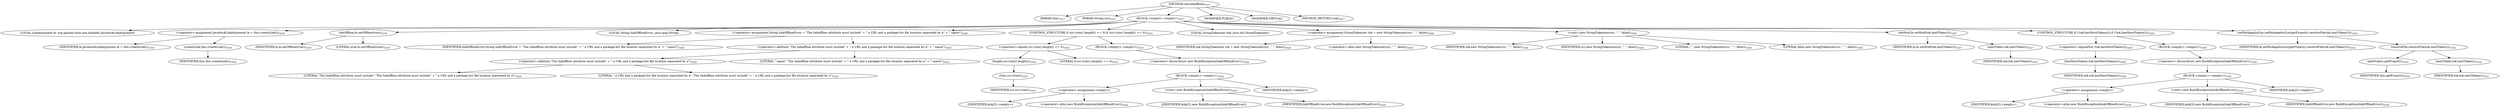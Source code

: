 digraph "setLinkoffline" {  
"1895" [label = <(METHOD,setLinkoffline)<SUB>1017</SUB>> ]
"205" [label = <(PARAM,this)<SUB>1017</SUB>> ]
"1896" [label = <(PARAM,String src)<SUB>1017</SUB>> ]
"1897" [label = <(BLOCK,&lt;empty&gt;,&lt;empty&gt;)<SUB>1017</SUB>> ]
"1898" [label = <(LOCAL,LinkArgument le: org.apache.tools.ant.taskdefs.Javadoc$LinkArgument)> ]
"1899" [label = <(&lt;operator&gt;.assignment,Javadoc$LinkArgument le = this.createLink())<SUB>1018</SUB>> ]
"1900" [label = <(IDENTIFIER,le,Javadoc$LinkArgument le = this.createLink())<SUB>1018</SUB>> ]
"1901" [label = <(createLink,this.createLink())<SUB>1018</SUB>> ]
"204" [label = <(IDENTIFIER,this,this.createLink())<SUB>1018</SUB>> ]
"1902" [label = <(setOffline,le.setOffline(true))<SUB>1019</SUB>> ]
"1903" [label = <(IDENTIFIER,le,le.setOffline(true))<SUB>1019</SUB>> ]
"1904" [label = <(LITERAL,true,le.setOffline(true))<SUB>1019</SUB>> ]
"1905" [label = <(LOCAL,String linkOfflineError: java.lang.String)> ]
"1906" [label = <(&lt;operator&gt;.assignment,String linkOfflineError = &quot;The linkoffline attribute must include&quot; + &quot; a URL and a package-list file location separated by a&quot; + &quot; space&quot;)<SUB>1020</SUB>> ]
"1907" [label = <(IDENTIFIER,linkOfflineError,String linkOfflineError = &quot;The linkoffline attribute must include&quot; + &quot; a URL and a package-list file location separated by a&quot; + &quot; space&quot;)<SUB>1020</SUB>> ]
"1908" [label = <(&lt;operator&gt;.addition,&quot;The linkoffline attribute must include&quot; + &quot; a URL and a package-list file location separated by a&quot; + &quot; space&quot;)<SUB>1020</SUB>> ]
"1909" [label = <(&lt;operator&gt;.addition,&quot;The linkoffline attribute must include&quot; + &quot; a URL and a package-list file location separated by a&quot;)<SUB>1020</SUB>> ]
"1910" [label = <(LITERAL,&quot;The linkoffline attribute must include&quot;,&quot;The linkoffline attribute must include&quot; + &quot; a URL and a package-list file location separated by a&quot;)<SUB>1020</SUB>> ]
"1911" [label = <(LITERAL,&quot; a URL and a package-list file location separated by a&quot;,&quot;The linkoffline attribute must include&quot; + &quot; a URL and a package-list file location separated by a&quot;)<SUB>1021</SUB>> ]
"1912" [label = <(LITERAL,&quot; space&quot;,&quot;The linkoffline attribute must include&quot; + &quot; a URL and a package-list file location separated by a&quot; + &quot; space&quot;)<SUB>1022</SUB>> ]
"1913" [label = <(CONTROL_STRUCTURE,if (src.trim().length() == 0),if (src.trim().length() == 0))<SUB>1023</SUB>> ]
"1914" [label = <(&lt;operator&gt;.equals,src.trim().length() == 0)<SUB>1023</SUB>> ]
"1915" [label = <(length,src.trim().length())<SUB>1023</SUB>> ]
"1916" [label = <(trim,src.trim())<SUB>1023</SUB>> ]
"1917" [label = <(IDENTIFIER,src,src.trim())<SUB>1023</SUB>> ]
"1918" [label = <(LITERAL,0,src.trim().length() == 0)<SUB>1023</SUB>> ]
"1919" [label = <(BLOCK,&lt;empty&gt;,&lt;empty&gt;)<SUB>1023</SUB>> ]
"1920" [label = <(&lt;operator&gt;.throw,throw new BuildException(linkOfflineError);)<SUB>1024</SUB>> ]
"1921" [label = <(BLOCK,&lt;empty&gt;,&lt;empty&gt;)<SUB>1024</SUB>> ]
"1922" [label = <(&lt;operator&gt;.assignment,&lt;empty&gt;)> ]
"1923" [label = <(IDENTIFIER,$obj31,&lt;empty&gt;)> ]
"1924" [label = <(&lt;operator&gt;.alloc,new BuildException(linkOfflineError))<SUB>1024</SUB>> ]
"1925" [label = <(&lt;init&gt;,new BuildException(linkOfflineError))<SUB>1024</SUB>> ]
"1926" [label = <(IDENTIFIER,$obj31,new BuildException(linkOfflineError))> ]
"1927" [label = <(IDENTIFIER,linkOfflineError,new BuildException(linkOfflineError))<SUB>1024</SUB>> ]
"1928" [label = <(IDENTIFIER,$obj31,&lt;empty&gt;)> ]
"207" [label = <(LOCAL,StringTokenizer tok: java.util.StringTokenizer)> ]
"1929" [label = <(&lt;operator&gt;.assignment,StringTokenizer tok = new StringTokenizer(src, &quot; &quot;, false))<SUB>1026</SUB>> ]
"1930" [label = <(IDENTIFIER,tok,StringTokenizer tok = new StringTokenizer(src, &quot; &quot;, false))<SUB>1026</SUB>> ]
"1931" [label = <(&lt;operator&gt;.alloc,new StringTokenizer(src, &quot; &quot;, false))<SUB>1026</SUB>> ]
"1932" [label = <(&lt;init&gt;,new StringTokenizer(src, &quot; &quot;, false))<SUB>1026</SUB>> ]
"206" [label = <(IDENTIFIER,tok,new StringTokenizer(src, &quot; &quot;, false))<SUB>1026</SUB>> ]
"1933" [label = <(IDENTIFIER,src,new StringTokenizer(src, &quot; &quot;, false))<SUB>1026</SUB>> ]
"1934" [label = <(LITERAL,&quot; &quot;,new StringTokenizer(src, &quot; &quot;, false))<SUB>1026</SUB>> ]
"1935" [label = <(LITERAL,false,new StringTokenizer(src, &quot; &quot;, false))<SUB>1026</SUB>> ]
"1936" [label = <(setHref,le.setHref(tok.nextToken()))<SUB>1027</SUB>> ]
"1937" [label = <(IDENTIFIER,le,le.setHref(tok.nextToken()))<SUB>1027</SUB>> ]
"1938" [label = <(nextToken,tok.nextToken())<SUB>1027</SUB>> ]
"1939" [label = <(IDENTIFIER,tok,tok.nextToken())<SUB>1027</SUB>> ]
"1940" [label = <(CONTROL_STRUCTURE,if (!tok.hasMoreTokens()),if (!tok.hasMoreTokens()))<SUB>1029</SUB>> ]
"1941" [label = <(&lt;operator&gt;.logicalNot,!tok.hasMoreTokens())<SUB>1029</SUB>> ]
"1942" [label = <(hasMoreTokens,tok.hasMoreTokens())<SUB>1029</SUB>> ]
"1943" [label = <(IDENTIFIER,tok,tok.hasMoreTokens())<SUB>1029</SUB>> ]
"1944" [label = <(BLOCK,&lt;empty&gt;,&lt;empty&gt;)<SUB>1029</SUB>> ]
"1945" [label = <(&lt;operator&gt;.throw,throw new BuildException(linkOfflineError);)<SUB>1030</SUB>> ]
"1946" [label = <(BLOCK,&lt;empty&gt;,&lt;empty&gt;)<SUB>1030</SUB>> ]
"1947" [label = <(&lt;operator&gt;.assignment,&lt;empty&gt;)> ]
"1948" [label = <(IDENTIFIER,$obj33,&lt;empty&gt;)> ]
"1949" [label = <(&lt;operator&gt;.alloc,new BuildException(linkOfflineError))<SUB>1030</SUB>> ]
"1950" [label = <(&lt;init&gt;,new BuildException(linkOfflineError))<SUB>1030</SUB>> ]
"1951" [label = <(IDENTIFIER,$obj33,new BuildException(linkOfflineError))> ]
"1952" [label = <(IDENTIFIER,linkOfflineError,new BuildException(linkOfflineError))<SUB>1030</SUB>> ]
"1953" [label = <(IDENTIFIER,$obj33,&lt;empty&gt;)> ]
"1954" [label = <(setPackagelistLoc,setPackagelistLoc(getProject().resolveFile(tok.nextToken())))<SUB>1032</SUB>> ]
"1955" [label = <(IDENTIFIER,le,setPackagelistLoc(getProject().resolveFile(tok.nextToken())))<SUB>1032</SUB>> ]
"1956" [label = <(resolveFile,resolveFile(tok.nextToken()))<SUB>1032</SUB>> ]
"1957" [label = <(getProject,getProject())<SUB>1032</SUB>> ]
"208" [label = <(IDENTIFIER,this,getProject())<SUB>1032</SUB>> ]
"1958" [label = <(nextToken,tok.nextToken())<SUB>1032</SUB>> ]
"1959" [label = <(IDENTIFIER,tok,tok.nextToken())<SUB>1032</SUB>> ]
"1960" [label = <(MODIFIER,PUBLIC)> ]
"1961" [label = <(MODIFIER,VIRTUAL)> ]
"1962" [label = <(METHOD_RETURN,void)<SUB>1017</SUB>> ]
  "1895" -> "205" 
  "1895" -> "1896" 
  "1895" -> "1897" 
  "1895" -> "1960" 
  "1895" -> "1961" 
  "1895" -> "1962" 
  "1897" -> "1898" 
  "1897" -> "1899" 
  "1897" -> "1902" 
  "1897" -> "1905" 
  "1897" -> "1906" 
  "1897" -> "1913" 
  "1897" -> "207" 
  "1897" -> "1929" 
  "1897" -> "1932" 
  "1897" -> "1936" 
  "1897" -> "1940" 
  "1897" -> "1954" 
  "1899" -> "1900" 
  "1899" -> "1901" 
  "1901" -> "204" 
  "1902" -> "1903" 
  "1902" -> "1904" 
  "1906" -> "1907" 
  "1906" -> "1908" 
  "1908" -> "1909" 
  "1908" -> "1912" 
  "1909" -> "1910" 
  "1909" -> "1911" 
  "1913" -> "1914" 
  "1913" -> "1919" 
  "1914" -> "1915" 
  "1914" -> "1918" 
  "1915" -> "1916" 
  "1916" -> "1917" 
  "1919" -> "1920" 
  "1920" -> "1921" 
  "1921" -> "1922" 
  "1921" -> "1925" 
  "1921" -> "1928" 
  "1922" -> "1923" 
  "1922" -> "1924" 
  "1925" -> "1926" 
  "1925" -> "1927" 
  "1929" -> "1930" 
  "1929" -> "1931" 
  "1932" -> "206" 
  "1932" -> "1933" 
  "1932" -> "1934" 
  "1932" -> "1935" 
  "1936" -> "1937" 
  "1936" -> "1938" 
  "1938" -> "1939" 
  "1940" -> "1941" 
  "1940" -> "1944" 
  "1941" -> "1942" 
  "1942" -> "1943" 
  "1944" -> "1945" 
  "1945" -> "1946" 
  "1946" -> "1947" 
  "1946" -> "1950" 
  "1946" -> "1953" 
  "1947" -> "1948" 
  "1947" -> "1949" 
  "1950" -> "1951" 
  "1950" -> "1952" 
  "1954" -> "1955" 
  "1954" -> "1956" 
  "1956" -> "1957" 
  "1956" -> "1958" 
  "1957" -> "208" 
  "1958" -> "1959" 
}
